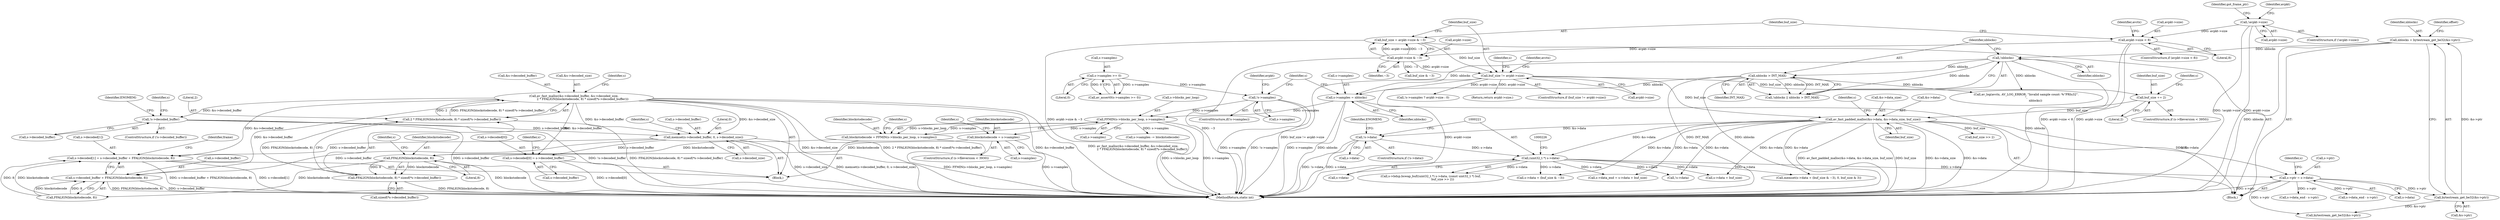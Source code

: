 digraph "0_FFmpeg_ba4beaf6149f7241c8bd85fe853318c2f6837ad0@API" {
"1000457" [label="(Call,memset(s->decoded_buffer, 0, s->decoded_size))"];
"1000450" [label="(Call,!s->decoded_buffer)"];
"1000429" [label="(Call,av_fast_malloc(&s->decoded_buffer, &s->decoded_size,\n                   2 * FFALIGN(blockstodecode, 8) * sizeof(*s->decoded_buffer)))"];
"1000438" [label="(Call,2 * FFALIGN(blockstodecode, 8) * sizeof(*s->decoded_buffer))"];
"1000440" [label="(Call,FFALIGN(blockstodecode, 8) * sizeof(*s->decoded_buffer))"];
"1000441" [label="(Call,FFALIGN(blockstodecode, 8))"];
"1000424" [label="(Call,blockstodecode = s->samples)"];
"1000411" [label="(Call,FFMIN(s->blocks_per_loop, s->samples))"];
"1000141" [label="(Call,!s->samples)"];
"1000135" [label="(Call,s->samples >= 0)"];
"1000390" [label="(Call,s->samples = nblocks)"];
"1000367" [label="(Call,nblocks > INT_MAX)"];
"1000365" [label="(Call,!nblocks)"];
"1000259" [label="(Call,nblocks = bytestream_get_be32(&s->ptr))"];
"1000261" [label="(Call,bytestream_get_be32(&s->ptr))"];
"1000243" [label="(Call,s->ptr = s->data)"];
"1000201" [label="(Call,av_fast_padded_malloc(&s->data, &s->data_size, buf_size))"];
"1000198" [label="(Call,buf_size += 2)"];
"1000182" [label="(Call,buf_size != avpkt->size)"];
"1000174" [label="(Call,buf_size = avpkt->size & ~3)"];
"1000176" [label="(Call,avpkt->size & ~3)"];
"1000162" [label="(Call,avpkt->size < 8)"];
"1000150" [label="(Call,!avpkt->size)"];
"1000220" [label="(Call,(uint32_t *) s->data)"];
"1000212" [label="(Call,!s->data)"];
"1000409" [label="(Call,blockstodecode = FFMIN(s->blocks_per_loop, s->samples))"];
"1000465" [label="(Call,s->decoded[0] = s->decoded_buffer)"];
"1000474" [label="(Call,s->decoded[1] = s->decoded_buffer + FFALIGN(blockstodecode, 8))"];
"1000480" [label="(Call,s->decoded_buffer + FFALIGN(blockstodecode, 8))"];
"1000204" [label="(Identifier,s)"];
"1000465" [label="(Call,s->decoded[0] = s->decoded_buffer)"];
"1000177" [label="(Call,avpkt->size)"];
"1000438" [label="(Call,2 * FFALIGN(blockstodecode, 8) * sizeof(*s->decoded_buffer))"];
"1000694" [label="(Call,!s->samples ? avpkt->size : 0)"];
"1000443" [label="(Literal,8)"];
"1000134" [label="(Call,av_assert0(s->samples >= 0))"];
"1000252" [label="(Identifier,s)"];
"1000367" [label="(Call,nblocks > INT_MAX)"];
"1000458" [label="(Call,s->decoded_buffer)"];
"1000166" [label="(Literal,8)"];
"1000484" [label="(Call,FFALIGN(blockstodecode, 8))"];
"1000250" [label="(Call,s->data_end = s->data + buf_size)"];
"1000369" [label="(Identifier,INT_MAX)"];
"1000442" [label="(Identifier,blockstodecode)"];
"1000183" [label="(Identifier,buf_size)"];
"1000364" [label="(Call,!nblocks || nblocks > INT_MAX)"];
"1000201" [label="(Call,av_fast_padded_malloc(&s->data, &s->data_size, buf_size))"];
"1000213" [label="(Call,s->data)"];
"1000135" [label="(Call,s->samples >= 0)"];
"1000405" [label="(Return,return avpkt->size;)"];
"1000432" [label="(Identifier,s)"];
"1000332" [label="(Call,s->data_end - s->ptr)"];
"1000139" [label="(Literal,0)"];
"1000260" [label="(Identifier,nblocks)"];
"1000371" [label="(Call,av_log(avctx, AV_LOG_ERROR, \"Invalid sample count: %\"PRIu32\".\n\",\n                    nblocks))"];
"1000175" [label="(Identifier,buf_size)"];
"1000298" [label="(Call,s->data_end - s->ptr)"];
"1000180" [label="(Identifier,~3)"];
"1000456" [label="(Identifier,ENOMEM)"];
"1000450" [label="(Call,!s->decoded_buffer)"];
"1000268" [label="(Call,bytestream_get_be32(&s->ptr))"];
"1000434" [label="(Call,&s->decoded_size)"];
"1000426" [label="(Call,s->samples)"];
"1000181" [label="(ControlStructure,if (buf_size != avpkt->size))"];
"1000222" [label="(Call,s->data)"];
"1000199" [label="(Identifier,buf_size)"];
"1000366" [label="(Identifier,nblocks)"];
"1000480" [label="(Call,s->decoded_buffer + FFALIGN(blockstodecode, 8))"];
"1000152" [label="(Identifier,avpkt)"];
"1000424" [label="(Call,blockstodecode = s->samples)"];
"1000212" [label="(Call,!s->data)"];
"1000429" [label="(Call,av_fast_malloc(&s->decoded_buffer, &s->decoded_size,\n                   2 * FFALIGN(blockstodecode, 8) * sizeof(*s->decoded_buffer)))"];
"1000439" [label="(Literal,2)"];
"1000198" [label="(Call,buf_size += 2)"];
"1000140" [label="(ControlStructure,if(!s->samples))"];
"1000261" [label="(Call,bytestream_get_be32(&s->ptr))"];
"1000162" [label="(Call,avpkt->size < 8)"];
"1000418" [label="(ControlStructure,if (s->fileversion < 3930))"];
"1000157" [label="(Identifier,got_frame_ptr)"];
"1000415" [label="(Call,s->samples)"];
"1000410" [label="(Identifier,blockstodecode)"];
"1000259" [label="(Call,nblocks = bytestream_get_be32(&s->ptr))"];
"1000189" [label="(Identifier,avctx)"];
"1000228" [label="(Call,buf_size >> 2)"];
"1000412" [label="(Call,s->blocks_per_loop)"];
"1000232" [label="(Call,s->data + (buf_size & ~3))"];
"1000396" [label="(Call,!s->data)"];
"1000474" [label="(Call,s->decoded[1] = s->decoded_buffer + FFALIGN(blockstodecode, 8))"];
"1000444" [label="(Call,sizeof(*s->decoded_buffer))"];
"1000451" [label="(Call,s->decoded_buffer)"];
"1000151" [label="(Call,avpkt->size)"];
"1000459" [label="(Identifier,s)"];
"1000169" [label="(Identifier,avctx)"];
"1000161" [label="(ControlStructure,if (avpkt->size < 8))"];
"1000452" [label="(Identifier,s)"];
"1000267" [label="(Identifier,offset)"];
"1000440" [label="(Call,FFALIGN(blockstodecode, 8) * sizeof(*s->decoded_buffer))"];
"1000409" [label="(Call,blockstodecode = FFMIN(s->blocks_per_loop, s->samples))"];
"1000254" [label="(Call,s->data + buf_size)"];
"1000461" [label="(Literal,0)"];
"1000141" [label="(Call,!s->samples)"];
"1000200" [label="(Literal,2)"];
"1000184" [label="(Call,avpkt->size)"];
"1000411" [label="(Call,FFMIN(s->blocks_per_loop, s->samples))"];
"1000195" [label="(Identifier,s)"];
"1000447" [label="(Identifier,s)"];
"1000142" [label="(Call,s->samples)"];
"1000110" [label="(Block,)"];
"1000441" [label="(Call,FFALIGN(blockstodecode, 8))"];
"1000211" [label="(ControlStructure,if (!s->data))"];
"1000489" [label="(Identifier,frame)"];
"1000475" [label="(Call,s->decoded[1])"];
"1000468" [label="(Identifier,s)"];
"1000244" [label="(Call,s->ptr)"];
"1000176" [label="(Call,avpkt->size & ~3)"];
"1000163" [label="(Call,avpkt->size)"];
"1000149" [label="(ControlStructure,if (!avpkt->size))"];
"1000365" [label="(Call,!nblocks)"];
"1000394" [label="(Identifier,nblocks)"];
"1000471" [label="(Call,s->decoded_buffer)"];
"1000449" [label="(ControlStructure,if (!s->decoded_buffer))"];
"1000684" [label="(Call,s->samples -= blockstodecode)"];
"1000391" [label="(Call,s->samples)"];
"1000262" [label="(Call,&s->ptr)"];
"1000192" [label="(ControlStructure,if (s->fileversion < 3950))"];
"1000477" [label="(Identifier,s)"];
"1000703" [label="(MethodReturn,static int)"];
"1000220" [label="(Call,(uint32_t *) s->data)"];
"1000150" [label="(Call,!avpkt->size)"];
"1000218" [label="(Identifier,ENOMEM)"];
"1000210" [label="(Identifier,buf_size)"];
"1000368" [label="(Identifier,nblocks)"];
"1000390" [label="(Call,s->samples = nblocks)"];
"1000247" [label="(Call,s->data)"];
"1000182" [label="(Call,buf_size != avpkt->size)"];
"1000174" [label="(Call,buf_size = avpkt->size & ~3)"];
"1000164" [label="(Identifier,avpkt)"];
"1000219" [label="(Call,s->bdsp.bswap_buf((uint32_t *) s->data, (const uint32_t *) buf,\n                          buf_size >> 2))"];
"1000145" [label="(Block,)"];
"1000214" [label="(Identifier,s)"];
"1000457" [label="(Call,memset(s->decoded_buffer, 0, s->decoded_size))"];
"1000236" [label="(Call,buf_size & ~3)"];
"1000466" [label="(Call,s->decoded[0])"];
"1000425" [label="(Identifier,blockstodecode)"];
"1000231" [label="(Call,memset(s->data + (buf_size & ~3), 0, buf_size & 3))"];
"1000206" [label="(Call,&s->data_size)"];
"1000243" [label="(Call,s->ptr = s->data)"];
"1000430" [label="(Call,&s->decoded_buffer)"];
"1000421" [label="(Identifier,s)"];
"1000398" [label="(Identifier,s)"];
"1000462" [label="(Call,s->decoded_size)"];
"1000202" [label="(Call,&s->data)"];
"1000481" [label="(Call,s->decoded_buffer)"];
"1000136" [label="(Call,s->samples)"];
"1000457" -> "1000110"  [label="AST: "];
"1000457" -> "1000462"  [label="CFG: "];
"1000458" -> "1000457"  [label="AST: "];
"1000461" -> "1000457"  [label="AST: "];
"1000462" -> "1000457"  [label="AST: "];
"1000468" -> "1000457"  [label="CFG: "];
"1000457" -> "1000703"  [label="DDG: memset(s->decoded_buffer, 0, s->decoded_size)"];
"1000457" -> "1000703"  [label="DDG: s->decoded_size"];
"1000450" -> "1000457"  [label="DDG: s->decoded_buffer"];
"1000429" -> "1000457"  [label="DDG: &s->decoded_buffer"];
"1000429" -> "1000457"  [label="DDG: &s->decoded_size"];
"1000457" -> "1000465"  [label="DDG: s->decoded_buffer"];
"1000457" -> "1000474"  [label="DDG: s->decoded_buffer"];
"1000457" -> "1000480"  [label="DDG: s->decoded_buffer"];
"1000450" -> "1000449"  [label="AST: "];
"1000450" -> "1000451"  [label="CFG: "];
"1000451" -> "1000450"  [label="AST: "];
"1000456" -> "1000450"  [label="CFG: "];
"1000459" -> "1000450"  [label="CFG: "];
"1000450" -> "1000703"  [label="DDG: !s->decoded_buffer"];
"1000450" -> "1000703"  [label="DDG: s->decoded_buffer"];
"1000429" -> "1000450"  [label="DDG: &s->decoded_buffer"];
"1000429" -> "1000110"  [label="AST: "];
"1000429" -> "1000438"  [label="CFG: "];
"1000430" -> "1000429"  [label="AST: "];
"1000434" -> "1000429"  [label="AST: "];
"1000438" -> "1000429"  [label="AST: "];
"1000452" -> "1000429"  [label="CFG: "];
"1000429" -> "1000703"  [label="DDG: &s->decoded_size"];
"1000429" -> "1000703"  [label="DDG: 2 * FFALIGN(blockstodecode, 8) * sizeof(*s->decoded_buffer)"];
"1000429" -> "1000703"  [label="DDG: &s->decoded_buffer"];
"1000429" -> "1000703"  [label="DDG: av_fast_malloc(&s->decoded_buffer, &s->decoded_size,\n                   2 * FFALIGN(blockstodecode, 8) * sizeof(*s->decoded_buffer))"];
"1000438" -> "1000429"  [label="DDG: 2"];
"1000438" -> "1000429"  [label="DDG: FFALIGN(blockstodecode, 8) * sizeof(*s->decoded_buffer)"];
"1000429" -> "1000465"  [label="DDG: &s->decoded_buffer"];
"1000429" -> "1000474"  [label="DDG: &s->decoded_buffer"];
"1000429" -> "1000480"  [label="DDG: &s->decoded_buffer"];
"1000438" -> "1000440"  [label="CFG: "];
"1000439" -> "1000438"  [label="AST: "];
"1000440" -> "1000438"  [label="AST: "];
"1000438" -> "1000703"  [label="DDG: FFALIGN(blockstodecode, 8) * sizeof(*s->decoded_buffer)"];
"1000440" -> "1000438"  [label="DDG: FFALIGN(blockstodecode, 8)"];
"1000440" -> "1000444"  [label="CFG: "];
"1000441" -> "1000440"  [label="AST: "];
"1000444" -> "1000440"  [label="AST: "];
"1000440" -> "1000703"  [label="DDG: FFALIGN(blockstodecode, 8)"];
"1000441" -> "1000440"  [label="DDG: blockstodecode"];
"1000441" -> "1000440"  [label="DDG: 8"];
"1000441" -> "1000443"  [label="CFG: "];
"1000442" -> "1000441"  [label="AST: "];
"1000443" -> "1000441"  [label="AST: "];
"1000447" -> "1000441"  [label="CFG: "];
"1000441" -> "1000703"  [label="DDG: blockstodecode"];
"1000424" -> "1000441"  [label="DDG: blockstodecode"];
"1000409" -> "1000441"  [label="DDG: blockstodecode"];
"1000441" -> "1000484"  [label="DDG: blockstodecode"];
"1000424" -> "1000418"  [label="AST: "];
"1000424" -> "1000426"  [label="CFG: "];
"1000425" -> "1000424"  [label="AST: "];
"1000426" -> "1000424"  [label="AST: "];
"1000432" -> "1000424"  [label="CFG: "];
"1000424" -> "1000703"  [label="DDG: s->samples"];
"1000411" -> "1000424"  [label="DDG: s->samples"];
"1000411" -> "1000409"  [label="AST: "];
"1000411" -> "1000415"  [label="CFG: "];
"1000412" -> "1000411"  [label="AST: "];
"1000415" -> "1000411"  [label="AST: "];
"1000409" -> "1000411"  [label="CFG: "];
"1000411" -> "1000703"  [label="DDG: s->blocks_per_loop"];
"1000411" -> "1000703"  [label="DDG: s->samples"];
"1000411" -> "1000409"  [label="DDG: s->blocks_per_loop"];
"1000411" -> "1000409"  [label="DDG: s->samples"];
"1000141" -> "1000411"  [label="DDG: s->samples"];
"1000390" -> "1000411"  [label="DDG: s->samples"];
"1000411" -> "1000684"  [label="DDG: s->samples"];
"1000141" -> "1000140"  [label="AST: "];
"1000141" -> "1000142"  [label="CFG: "];
"1000142" -> "1000141"  [label="AST: "];
"1000152" -> "1000141"  [label="CFG: "];
"1000398" -> "1000141"  [label="CFG: "];
"1000141" -> "1000703"  [label="DDG: s->samples"];
"1000141" -> "1000703"  [label="DDG: !s->samples"];
"1000135" -> "1000141"  [label="DDG: s->samples"];
"1000135" -> "1000134"  [label="AST: "];
"1000135" -> "1000139"  [label="CFG: "];
"1000136" -> "1000135"  [label="AST: "];
"1000139" -> "1000135"  [label="AST: "];
"1000134" -> "1000135"  [label="CFG: "];
"1000135" -> "1000134"  [label="DDG: s->samples"];
"1000135" -> "1000134"  [label="DDG: 0"];
"1000390" -> "1000145"  [label="AST: "];
"1000390" -> "1000394"  [label="CFG: "];
"1000391" -> "1000390"  [label="AST: "];
"1000394" -> "1000390"  [label="AST: "];
"1000398" -> "1000390"  [label="CFG: "];
"1000390" -> "1000703"  [label="DDG: nblocks"];
"1000390" -> "1000703"  [label="DDG: s->samples"];
"1000367" -> "1000390"  [label="DDG: nblocks"];
"1000365" -> "1000390"  [label="DDG: nblocks"];
"1000367" -> "1000364"  [label="AST: "];
"1000367" -> "1000369"  [label="CFG: "];
"1000368" -> "1000367"  [label="AST: "];
"1000369" -> "1000367"  [label="AST: "];
"1000364" -> "1000367"  [label="CFG: "];
"1000367" -> "1000703"  [label="DDG: INT_MAX"];
"1000367" -> "1000703"  [label="DDG: nblocks"];
"1000367" -> "1000364"  [label="DDG: nblocks"];
"1000367" -> "1000364"  [label="DDG: INT_MAX"];
"1000365" -> "1000367"  [label="DDG: nblocks"];
"1000367" -> "1000371"  [label="DDG: nblocks"];
"1000365" -> "1000364"  [label="AST: "];
"1000365" -> "1000366"  [label="CFG: "];
"1000366" -> "1000365"  [label="AST: "];
"1000368" -> "1000365"  [label="CFG: "];
"1000364" -> "1000365"  [label="CFG: "];
"1000365" -> "1000703"  [label="DDG: nblocks"];
"1000365" -> "1000364"  [label="DDG: nblocks"];
"1000259" -> "1000365"  [label="DDG: nblocks"];
"1000365" -> "1000371"  [label="DDG: nblocks"];
"1000259" -> "1000145"  [label="AST: "];
"1000259" -> "1000261"  [label="CFG: "];
"1000260" -> "1000259"  [label="AST: "];
"1000261" -> "1000259"  [label="AST: "];
"1000267" -> "1000259"  [label="CFG: "];
"1000259" -> "1000703"  [label="DDG: nblocks"];
"1000261" -> "1000259"  [label="DDG: &s->ptr"];
"1000261" -> "1000262"  [label="CFG: "];
"1000262" -> "1000261"  [label="AST: "];
"1000243" -> "1000261"  [label="DDG: s->ptr"];
"1000261" -> "1000268"  [label="DDG: &s->ptr"];
"1000243" -> "1000145"  [label="AST: "];
"1000243" -> "1000247"  [label="CFG: "];
"1000244" -> "1000243"  [label="AST: "];
"1000247" -> "1000243"  [label="AST: "];
"1000252" -> "1000243"  [label="CFG: "];
"1000243" -> "1000703"  [label="DDG: s->ptr"];
"1000201" -> "1000243"  [label="DDG: &s->data"];
"1000220" -> "1000243"  [label="DDG: s->data"];
"1000243" -> "1000268"  [label="DDG: s->ptr"];
"1000243" -> "1000298"  [label="DDG: s->ptr"];
"1000243" -> "1000332"  [label="DDG: s->ptr"];
"1000201" -> "1000145"  [label="AST: "];
"1000201" -> "1000210"  [label="CFG: "];
"1000202" -> "1000201"  [label="AST: "];
"1000206" -> "1000201"  [label="AST: "];
"1000210" -> "1000201"  [label="AST: "];
"1000214" -> "1000201"  [label="CFG: "];
"1000201" -> "1000703"  [label="DDG: av_fast_padded_malloc(&s->data, &s->data_size, buf_size)"];
"1000201" -> "1000703"  [label="DDG: buf_size"];
"1000201" -> "1000703"  [label="DDG: &s->data_size"];
"1000201" -> "1000703"  [label="DDG: &s->data"];
"1000198" -> "1000201"  [label="DDG: buf_size"];
"1000182" -> "1000201"  [label="DDG: buf_size"];
"1000201" -> "1000212"  [label="DDG: &s->data"];
"1000201" -> "1000220"  [label="DDG: &s->data"];
"1000201" -> "1000228"  [label="DDG: buf_size"];
"1000201" -> "1000231"  [label="DDG: &s->data"];
"1000201" -> "1000232"  [label="DDG: &s->data"];
"1000201" -> "1000250"  [label="DDG: &s->data"];
"1000201" -> "1000254"  [label="DDG: &s->data"];
"1000201" -> "1000396"  [label="DDG: &s->data"];
"1000198" -> "1000192"  [label="AST: "];
"1000198" -> "1000200"  [label="CFG: "];
"1000199" -> "1000198"  [label="AST: "];
"1000200" -> "1000198"  [label="AST: "];
"1000204" -> "1000198"  [label="CFG: "];
"1000182" -> "1000198"  [label="DDG: buf_size"];
"1000182" -> "1000181"  [label="AST: "];
"1000182" -> "1000184"  [label="CFG: "];
"1000183" -> "1000182"  [label="AST: "];
"1000184" -> "1000182"  [label="AST: "];
"1000189" -> "1000182"  [label="CFG: "];
"1000195" -> "1000182"  [label="CFG: "];
"1000182" -> "1000703"  [label="DDG: buf_size != avpkt->size"];
"1000182" -> "1000703"  [label="DDG: avpkt->size"];
"1000174" -> "1000182"  [label="DDG: buf_size"];
"1000176" -> "1000182"  [label="DDG: avpkt->size"];
"1000182" -> "1000405"  [label="DDG: avpkt->size"];
"1000182" -> "1000694"  [label="DDG: avpkt->size"];
"1000174" -> "1000145"  [label="AST: "];
"1000174" -> "1000176"  [label="CFG: "];
"1000175" -> "1000174"  [label="AST: "];
"1000176" -> "1000174"  [label="AST: "];
"1000183" -> "1000174"  [label="CFG: "];
"1000174" -> "1000703"  [label="DDG: avpkt->size & ~3"];
"1000176" -> "1000174"  [label="DDG: avpkt->size"];
"1000176" -> "1000174"  [label="DDG: ~3"];
"1000176" -> "1000180"  [label="CFG: "];
"1000177" -> "1000176"  [label="AST: "];
"1000180" -> "1000176"  [label="AST: "];
"1000176" -> "1000703"  [label="DDG: ~3"];
"1000162" -> "1000176"  [label="DDG: avpkt->size"];
"1000176" -> "1000236"  [label="DDG: ~3"];
"1000162" -> "1000161"  [label="AST: "];
"1000162" -> "1000166"  [label="CFG: "];
"1000163" -> "1000162"  [label="AST: "];
"1000166" -> "1000162"  [label="AST: "];
"1000169" -> "1000162"  [label="CFG: "];
"1000175" -> "1000162"  [label="CFG: "];
"1000162" -> "1000703"  [label="DDG: avpkt->size"];
"1000162" -> "1000703"  [label="DDG: avpkt->size < 8"];
"1000150" -> "1000162"  [label="DDG: avpkt->size"];
"1000150" -> "1000149"  [label="AST: "];
"1000150" -> "1000151"  [label="CFG: "];
"1000151" -> "1000150"  [label="AST: "];
"1000157" -> "1000150"  [label="CFG: "];
"1000164" -> "1000150"  [label="CFG: "];
"1000150" -> "1000703"  [label="DDG: avpkt->size"];
"1000150" -> "1000703"  [label="DDG: !avpkt->size"];
"1000220" -> "1000219"  [label="AST: "];
"1000220" -> "1000222"  [label="CFG: "];
"1000221" -> "1000220"  [label="AST: "];
"1000222" -> "1000220"  [label="AST: "];
"1000226" -> "1000220"  [label="CFG: "];
"1000220" -> "1000219"  [label="DDG: s->data"];
"1000212" -> "1000220"  [label="DDG: s->data"];
"1000220" -> "1000231"  [label="DDG: s->data"];
"1000220" -> "1000232"  [label="DDG: s->data"];
"1000220" -> "1000250"  [label="DDG: s->data"];
"1000220" -> "1000254"  [label="DDG: s->data"];
"1000220" -> "1000396"  [label="DDG: s->data"];
"1000212" -> "1000211"  [label="AST: "];
"1000212" -> "1000213"  [label="CFG: "];
"1000213" -> "1000212"  [label="AST: "];
"1000218" -> "1000212"  [label="CFG: "];
"1000221" -> "1000212"  [label="CFG: "];
"1000212" -> "1000703"  [label="DDG: !s->data"];
"1000212" -> "1000703"  [label="DDG: s->data"];
"1000409" -> "1000110"  [label="AST: "];
"1000410" -> "1000409"  [label="AST: "];
"1000421" -> "1000409"  [label="CFG: "];
"1000409" -> "1000703"  [label="DDG: FFMIN(s->blocks_per_loop, s->samples)"];
"1000465" -> "1000110"  [label="AST: "];
"1000465" -> "1000471"  [label="CFG: "];
"1000466" -> "1000465"  [label="AST: "];
"1000471" -> "1000465"  [label="AST: "];
"1000477" -> "1000465"  [label="CFG: "];
"1000465" -> "1000703"  [label="DDG: s->decoded[0]"];
"1000474" -> "1000110"  [label="AST: "];
"1000474" -> "1000480"  [label="CFG: "];
"1000475" -> "1000474"  [label="AST: "];
"1000480" -> "1000474"  [label="AST: "];
"1000489" -> "1000474"  [label="CFG: "];
"1000474" -> "1000703"  [label="DDG: s->decoded[1]"];
"1000474" -> "1000703"  [label="DDG: s->decoded_buffer + FFALIGN(blockstodecode, 8)"];
"1000484" -> "1000474"  [label="DDG: blockstodecode"];
"1000484" -> "1000474"  [label="DDG: 8"];
"1000480" -> "1000484"  [label="CFG: "];
"1000481" -> "1000480"  [label="AST: "];
"1000484" -> "1000480"  [label="AST: "];
"1000480" -> "1000703"  [label="DDG: s->decoded_buffer"];
"1000480" -> "1000703"  [label="DDG: FFALIGN(blockstodecode, 8)"];
"1000484" -> "1000480"  [label="DDG: blockstodecode"];
"1000484" -> "1000480"  [label="DDG: 8"];
}

